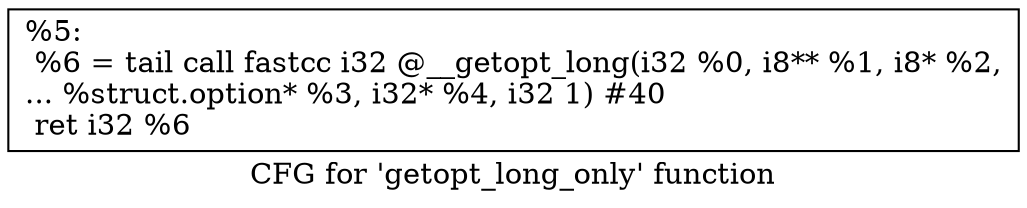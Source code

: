 digraph "CFG for 'getopt_long_only' function" {
	label="CFG for 'getopt_long_only' function";

	Node0x201c270 [shape=record,label="{%5:\l  %6 = tail call fastcc i32 @__getopt_long(i32 %0, i8** %1, i8* %2,\l... %struct.option* %3, i32* %4, i32 1) #40\l  ret i32 %6\l}"];
}
